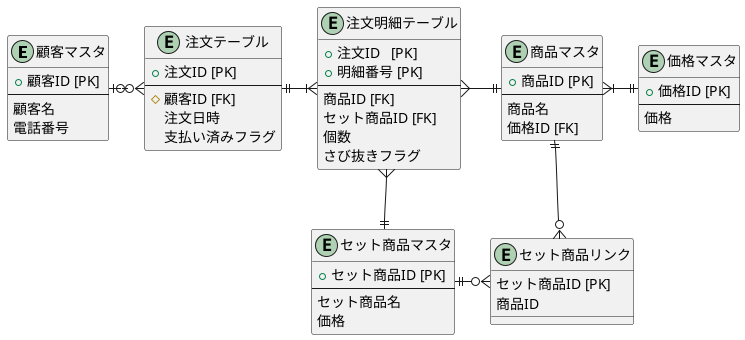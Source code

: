 @startuml


entity "顧客マスタ" as customer {
  + 顧客ID [PK]
  --
  顧客名
  電話番号
}

entity "注文テーブル" as order {
  + 注文ID [PK]
  --
  # 顧客ID [FK]
  注文日時
  支払い済みフラグ
}

entity "注文明細テーブル" as order_detail {
  + 注文ID   [PK]
  + 明細番号 [PK]
  --
  商品ID [FK]
  セット商品ID [FK]
  個数
  さび抜きフラグ
}

/'
  お好みすし
'/
entity "商品マスタ" as product {
  + 商品ID [PK]
  --
  商品名
  価格ID [FK]
}

/'
  セットメニュー
'/
entity "セット商品マスタ" as set_product {
  + セット商品ID [PK]
  --
  セット商品名
  価格
}

/'
  セットメニューと寿司ネタを紐付ける
'/
entity "セット商品リンク" as set_product_link {
  セット商品ID [PK]
  商品ID
}

entity "価格マスタ" as price {
  + 価格ID [PK]
  --
  価格
}

/'
関係性
------   :1
----||   :1 and only 1
----o|   :0 or 1
-----{   :many
----|{   :1 or more
----o{   :0 or many

entityの位置
ri ...right
le ...left
do ...down
'/
customer       |o-ri-o{     order
order          ||-ri-|{     order_detail
order_detail   }-ri-||      product
order_detail   }-do-||      set_product
product        ||-do-o{     set_product_link
set_product    ||-ri-o{     set_product_link
product        }|-ri-||     price

@enduml

